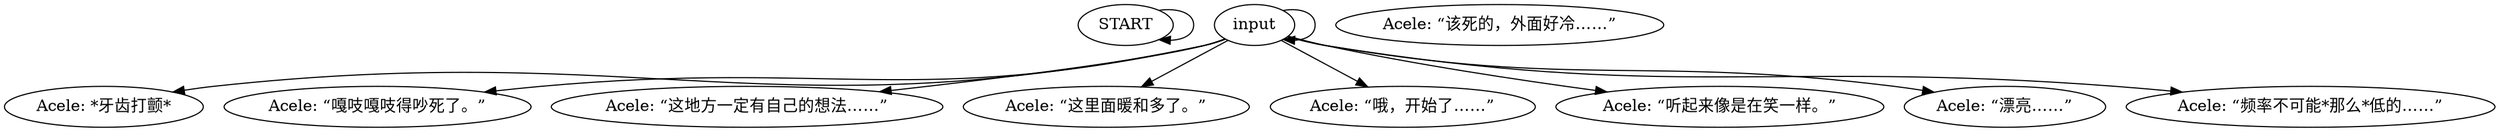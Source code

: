 # ICE / ACELE barks
# Things Acele says, when on ice.
# ==================================================
digraph G {
	  0 [label="START"];
	  1 [label="input"];
	  2 [label="Acele: *牙齿打颤*"];
	  3 [label="Acele: “嘎吱嘎吱得吵死了。”"];
	  4 [label="Acele: “这地方一定有自己的想法……”"];
	  5 [label="Acele: “该死的，外面好冷……”"];
	  6 [label="Acele: “这里面暖和多了。”"];
	  7 [label="Acele: “哦，开始了……”"];
	  8 [label="Acele: “听起来像是在笑一样。”"];
	  9 [label="Acele: “漂亮……”"];
	  10 [label="Acele: “频率不可能*那么*低的……”"];
	  0 -> 0
	  1 -> 1
	  1 -> 2
	  1 -> 3
	  1 -> 4
	  1 -> 6
	  1 -> 7
	  1 -> 8
	  1 -> 9
	  1 -> 10
}

